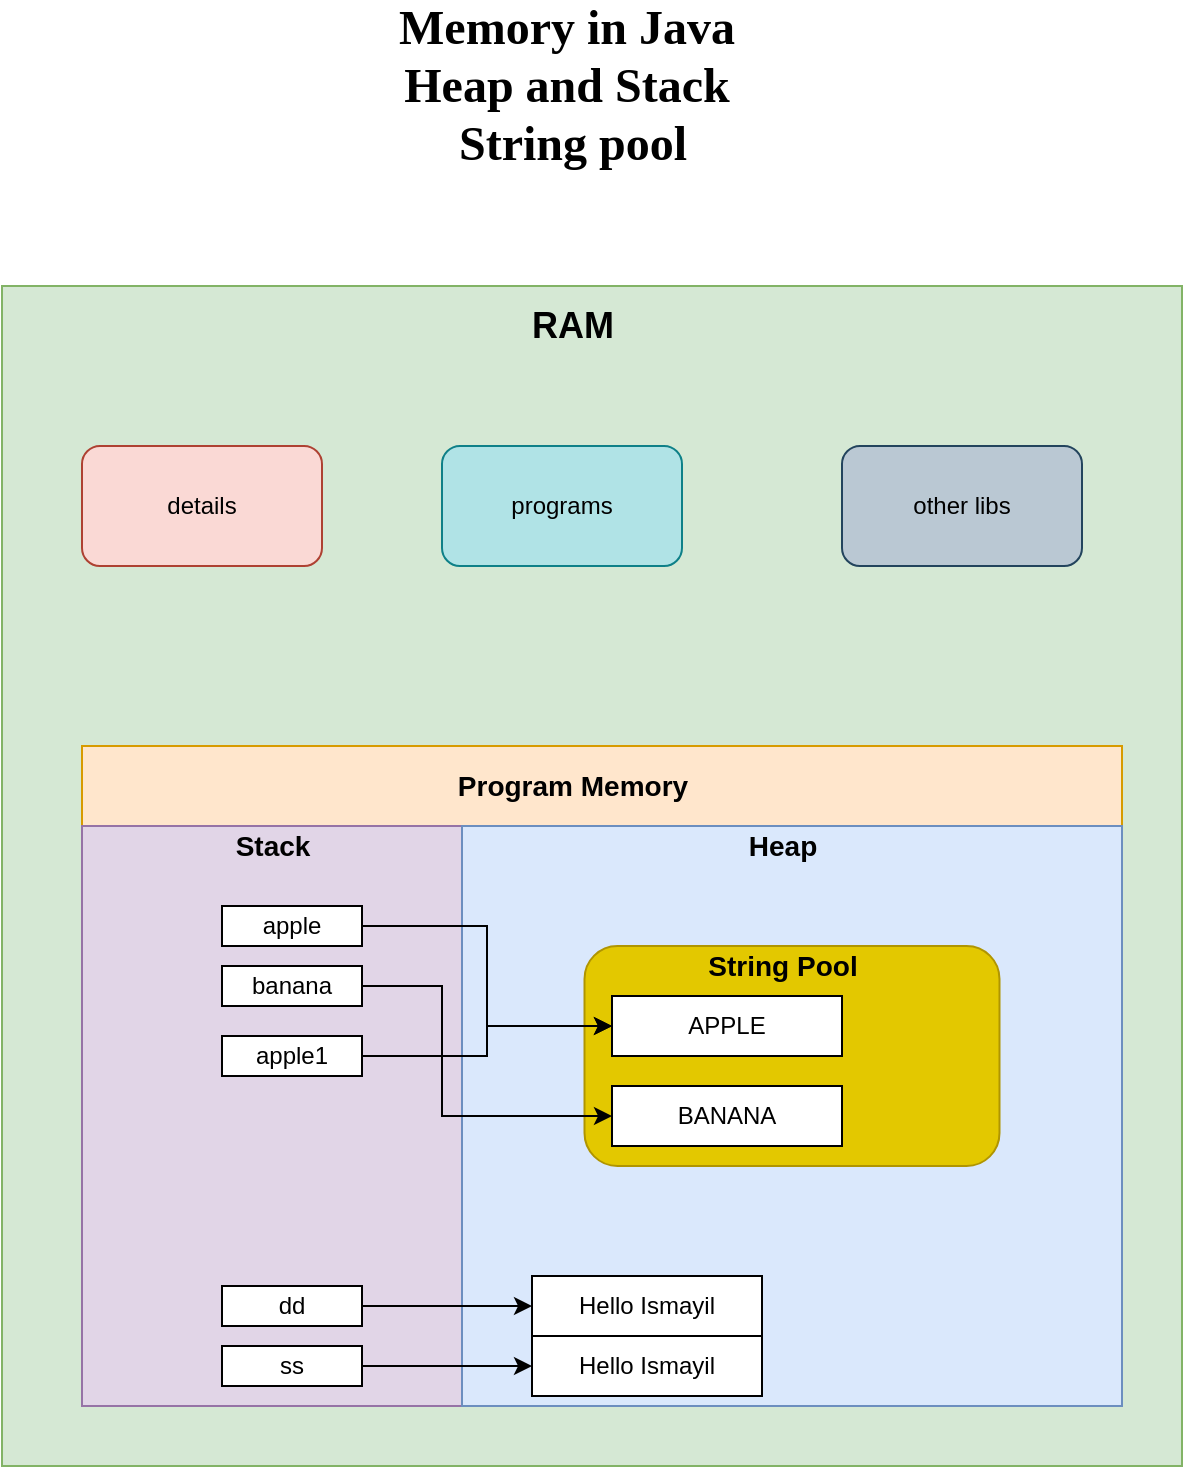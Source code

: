 <mxfile version="15.4.0" type="device"><diagram id="-rzFbp4qCmyABf2gsBH4" name="Page-1"><mxGraphModel dx="1082" dy="788" grid="1" gridSize="10" guides="1" tooltips="1" connect="1" arrows="1" fold="1" page="1" pageScale="1" pageWidth="850" pageHeight="1100" math="0" shadow="0"><root><mxCell id="0"/><mxCell id="1" parent="0"/><mxCell id="MIYW1kWqX1Rn47RpRF71-1" value="&lt;font face=&quot;Times New Roman&quot; style=&quot;font-size: 24px&quot;&gt;&lt;b&gt;Memory in Java&amp;nbsp;&lt;br&gt;Heap and Stack&amp;nbsp;&lt;br&gt;String pool&lt;/b&gt;&lt;/font&gt;" style="text;html=1;align=center;verticalAlign=middle;resizable=0;points=[];autosize=1;strokeColor=none;fillColor=none;" vertex="1" parent="1"><mxGeometry x="300" y="50" width="190" height="60" as="geometry"/></mxCell><mxCell id="MIYW1kWqX1Rn47RpRF71-2" value="" style="whiteSpace=wrap;html=1;aspect=fixed;fillColor=#d5e8d4;strokeColor=#82b366;" vertex="1" parent="1"><mxGeometry x="110" y="180" width="590" height="590" as="geometry"/></mxCell><mxCell id="MIYW1kWqX1Rn47RpRF71-3" value="&lt;b&gt;&lt;font style=&quot;font-size: 18px&quot;&gt;RAM&lt;/font&gt;&lt;/b&gt;" style="text;html=1;align=center;verticalAlign=middle;resizable=0;points=[];autosize=1;strokeColor=none;fillColor=none;" vertex="1" parent="1"><mxGeometry x="365" y="190" width="60" height="20" as="geometry"/></mxCell><mxCell id="MIYW1kWqX1Rn47RpRF71-4" value="" style="rounded=0;whiteSpace=wrap;html=1;fillColor=#ffe6cc;strokeColor=#d79b00;" vertex="1" parent="1"><mxGeometry x="150" y="410" width="520" height="330" as="geometry"/></mxCell><mxCell id="MIYW1kWqX1Rn47RpRF71-5" value="&lt;b&gt;&lt;font style=&quot;font-size: 14px&quot;&gt;Program Memory&lt;/font&gt;&lt;/b&gt;" style="text;html=1;align=center;verticalAlign=middle;resizable=0;points=[];autosize=1;strokeColor=none;fillColor=none;" vertex="1" parent="1"><mxGeometry x="330" y="420" width="130" height="20" as="geometry"/></mxCell><mxCell id="MIYW1kWqX1Rn47RpRF71-6" value="details" style="rounded=1;whiteSpace=wrap;html=1;fillColor=#fad9d5;strokeColor=#ae4132;" vertex="1" parent="1"><mxGeometry x="150" y="260" width="120" height="60" as="geometry"/></mxCell><mxCell id="MIYW1kWqX1Rn47RpRF71-7" value="programs" style="rounded=1;whiteSpace=wrap;html=1;fillColor=#b0e3e6;strokeColor=#0e8088;" vertex="1" parent="1"><mxGeometry x="330" y="260" width="120" height="60" as="geometry"/></mxCell><mxCell id="MIYW1kWqX1Rn47RpRF71-8" value="other libs" style="rounded=1;whiteSpace=wrap;html=1;fillColor=#bac8d3;strokeColor=#23445d;" vertex="1" parent="1"><mxGeometry x="530" y="260" width="120" height="60" as="geometry"/></mxCell><mxCell id="MIYW1kWqX1Rn47RpRF71-9" value="&lt;b&gt;&lt;font style=&quot;font-size: 14px&quot;&gt;Heap&lt;/font&gt;&lt;/b&gt;" style="text;html=1;align=center;verticalAlign=middle;resizable=0;points=[];autosize=1;strokeColor=none;fillColor=none;" vertex="1" parent="1"><mxGeometry x="460" y="460" width="50" height="20" as="geometry"/></mxCell><mxCell id="MIYW1kWqX1Rn47RpRF71-10" value="&lt;b&gt;&lt;font style=&quot;font-size: 14px&quot;&gt;Stack&lt;/font&gt;&lt;/b&gt;" style="text;html=1;align=center;verticalAlign=middle;resizable=0;points=[];autosize=1;strokeColor=none;fillColor=none;" vertex="1" parent="1"><mxGeometry x="200" y="465" width="50" height="20" as="geometry"/></mxCell><mxCell id="MIYW1kWqX1Rn47RpRF71-11" value="" style="rounded=0;whiteSpace=wrap;html=1;fillColor=#e1d5e7;strokeColor=#9673a6;" vertex="1" parent="1"><mxGeometry x="150" y="450" width="190" height="290" as="geometry"/></mxCell><mxCell id="MIYW1kWqX1Rn47RpRF71-12" value="" style="rounded=0;whiteSpace=wrap;html=1;fillColor=#dae8fc;strokeColor=#6c8ebf;" vertex="1" parent="1"><mxGeometry x="340" y="450" width="330" height="290" as="geometry"/></mxCell><mxCell id="MIYW1kWqX1Rn47RpRF71-13" value="&lt;font style=&quot;font-size: 14px&quot;&gt;&lt;b&gt;Heap&lt;/b&gt;&lt;/font&gt;" style="text;html=1;align=center;verticalAlign=middle;resizable=0;points=[];autosize=1;strokeColor=none;fillColor=none;" vertex="1" parent="1"><mxGeometry x="475" y="450" width="50" height="20" as="geometry"/></mxCell><mxCell id="MIYW1kWqX1Rn47RpRF71-14" value="&lt;font style=&quot;font-size: 14px&quot;&gt;&lt;b&gt;Stack&lt;/b&gt;&lt;/font&gt;" style="text;html=1;align=center;verticalAlign=middle;resizable=0;points=[];autosize=1;strokeColor=none;fillColor=none;" vertex="1" parent="1"><mxGeometry x="220" y="450" width="50" height="20" as="geometry"/></mxCell><mxCell id="MIYW1kWqX1Rn47RpRF71-17" style="edgeStyle=orthogonalEdgeStyle;rounded=0;orthogonalLoop=1;jettySize=auto;html=1;entryX=0;entryY=0.5;entryDx=0;entryDy=0;" edge="1" parent="1" source="MIYW1kWqX1Rn47RpRF71-15" target="MIYW1kWqX1Rn47RpRF71-16"><mxGeometry relative="1" as="geometry"/></mxCell><mxCell id="MIYW1kWqX1Rn47RpRF71-15" value="ss" style="rounded=0;whiteSpace=wrap;html=1;" vertex="1" parent="1"><mxGeometry x="220" y="710" width="70" height="20" as="geometry"/></mxCell><mxCell id="MIYW1kWqX1Rn47RpRF71-16" value="Hello Ismayil" style="rounded=0;whiteSpace=wrap;html=1;" vertex="1" parent="1"><mxGeometry x="375" y="705" width="115" height="30" as="geometry"/></mxCell><mxCell id="MIYW1kWqX1Rn47RpRF71-20" style="edgeStyle=orthogonalEdgeStyle;rounded=0;orthogonalLoop=1;jettySize=auto;html=1;entryX=0;entryY=0.5;entryDx=0;entryDy=0;" edge="1" parent="1" source="MIYW1kWqX1Rn47RpRF71-18" target="MIYW1kWqX1Rn47RpRF71-19"><mxGeometry relative="1" as="geometry"/></mxCell><mxCell id="MIYW1kWqX1Rn47RpRF71-18" value="dd" style="rounded=0;whiteSpace=wrap;html=1;" vertex="1" parent="1"><mxGeometry x="220" y="680" width="70" height="20" as="geometry"/></mxCell><mxCell id="MIYW1kWqX1Rn47RpRF71-19" value="Hello Ismayil" style="rounded=0;whiteSpace=wrap;html=1;" vertex="1" parent="1"><mxGeometry x="375" y="675" width="115" height="30" as="geometry"/></mxCell><mxCell id="MIYW1kWqX1Rn47RpRF71-22" value="" style="rounded=1;whiteSpace=wrap;html=1;fillColor=#e3c800;strokeColor=#B09500;fontColor=#000000;" vertex="1" parent="1"><mxGeometry x="401.25" y="510" width="207.5" height="110" as="geometry"/></mxCell><mxCell id="MIYW1kWqX1Rn47RpRF71-23" value="&lt;font style=&quot;font-size: 14px&quot;&gt;&lt;b&gt;String Pool&lt;/b&gt;&lt;/font&gt;" style="text;html=1;align=center;verticalAlign=middle;resizable=0;points=[];autosize=1;strokeColor=none;fillColor=none;" vertex="1" parent="1"><mxGeometry x="455" y="510" width="90" height="20" as="geometry"/></mxCell><mxCell id="MIYW1kWqX1Rn47RpRF71-26" style="edgeStyle=orthogonalEdgeStyle;rounded=0;orthogonalLoop=1;jettySize=auto;html=1;entryX=0;entryY=0.5;entryDx=0;entryDy=0;" edge="1" parent="1" source="MIYW1kWqX1Rn47RpRF71-24" target="MIYW1kWqX1Rn47RpRF71-25"><mxGeometry relative="1" as="geometry"/></mxCell><mxCell id="MIYW1kWqX1Rn47RpRF71-24" value="apple" style="rounded=0;whiteSpace=wrap;html=1;" vertex="1" parent="1"><mxGeometry x="220" y="490" width="70" height="20" as="geometry"/></mxCell><mxCell id="MIYW1kWqX1Rn47RpRF71-25" value="APPLE" style="rounded=0;whiteSpace=wrap;html=1;" vertex="1" parent="1"><mxGeometry x="415" y="535" width="115" height="30" as="geometry"/></mxCell><mxCell id="MIYW1kWqX1Rn47RpRF71-29" style="edgeStyle=orthogonalEdgeStyle;rounded=0;orthogonalLoop=1;jettySize=auto;html=1;entryX=0;entryY=0.5;entryDx=0;entryDy=0;" edge="1" parent="1" source="MIYW1kWqX1Rn47RpRF71-27" target="MIYW1kWqX1Rn47RpRF71-28"><mxGeometry relative="1" as="geometry"><Array as="points"><mxPoint x="330" y="530"/><mxPoint x="330" y="595"/></Array></mxGeometry></mxCell><mxCell id="MIYW1kWqX1Rn47RpRF71-27" value="banana" style="rounded=0;whiteSpace=wrap;html=1;" vertex="1" parent="1"><mxGeometry x="220" y="520" width="70" height="20" as="geometry"/></mxCell><mxCell id="MIYW1kWqX1Rn47RpRF71-28" value="BANANA" style="rounded=0;whiteSpace=wrap;html=1;" vertex="1" parent="1"><mxGeometry x="415" y="580" width="115" height="30" as="geometry"/></mxCell><mxCell id="MIYW1kWqX1Rn47RpRF71-31" style="edgeStyle=orthogonalEdgeStyle;rounded=0;orthogonalLoop=1;jettySize=auto;html=1;entryX=0;entryY=0.5;entryDx=0;entryDy=0;" edge="1" parent="1" source="MIYW1kWqX1Rn47RpRF71-30" target="MIYW1kWqX1Rn47RpRF71-25"><mxGeometry relative="1" as="geometry"/></mxCell><mxCell id="MIYW1kWqX1Rn47RpRF71-30" value="apple1" style="rounded=0;whiteSpace=wrap;html=1;" vertex="1" parent="1"><mxGeometry x="220" y="555" width="70" height="20" as="geometry"/></mxCell></root></mxGraphModel></diagram></mxfile>